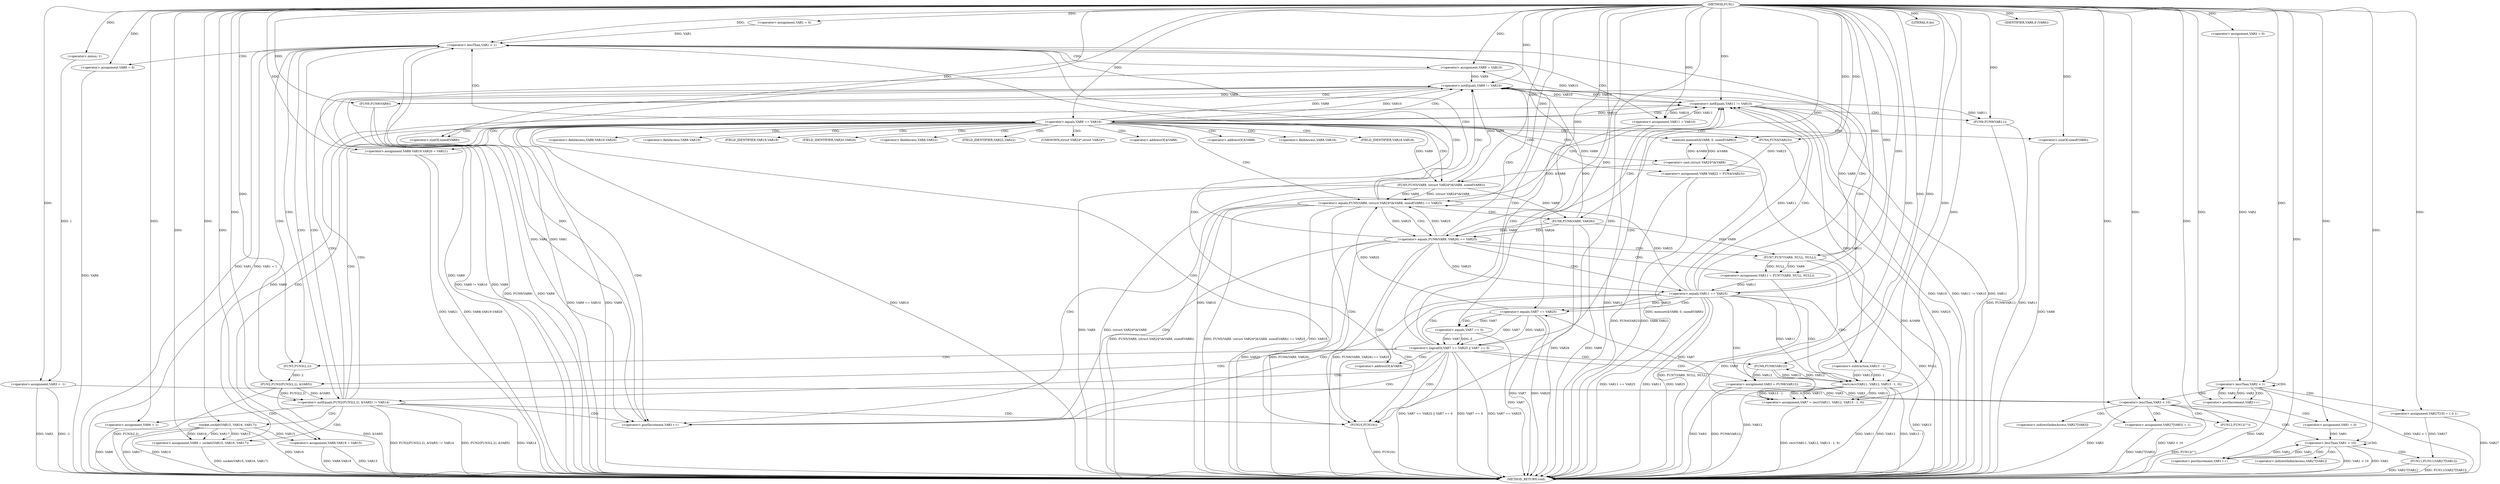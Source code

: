 digraph FUN1 {  
"1000100" [label = "(METHOD,FUN1)" ]
"1000306" [label = "(METHOD_RETURN,void)" ]
"1000105" [label = "(<operator>.assignment,VAR3 = -1)" ]
"1000107" [label = "(<operator>.minus,-1)" ]
"1000110" [label = "(<operator>.assignment,VAR1 = 0)" ]
"1000113" [label = "(<operator>.lessThan,VAR1 < 1)" ]
"1000116" [label = "(<operator>.postIncrement,VAR1++)" ]
"1000122" [label = "(<operator>.assignment,VAR6 = 0)" ]
"1000128" [label = "(<operator>.assignment,VAR9 = VAR10)" ]
"1000132" [label = "(<operator>.assignment,VAR11 = VAR10)" ]
"1000139" [label = "(<operator>.notEquals,FUN2(FUN3(2,2), &VAR5) != VAR14)" ]
"1000140" [label = "(FUN2,FUN2(FUN3(2,2), &VAR5))" ]
"1000141" [label = "(FUN3,FUN3(2,2))" ]
"1000149" [label = "(<operator>.assignment,VAR6 = 1)" ]
"1000152" [label = "(<operator>.assignment,VAR9 = socket(VAR15, VAR16, VAR17))" ]
"1000154" [label = "(socket,socket(VAR15, VAR16, VAR17))" ]
"1000159" [label = "(<operator>.equals,VAR9 == VAR10)" ]
"1000164" [label = "(memset,memset(&VAR8, 0, sizeof(VAR8)))" ]
"1000168" [label = "(<operator>.sizeOf,sizeof(VAR8))" ]
"1000170" [label = "(<operator>.assignment,VAR8.VAR18 = VAR15)" ]
"1000175" [label = "(<operator>.assignment,VAR8.VAR19.VAR20 = VAR21)" ]
"1000182" [label = "(<operator>.assignment,VAR8.VAR22 = FUN4(VAR23))" ]
"1000186" [label = "(FUN4,FUN4(VAR23))" ]
"1000189" [label = "(<operator>.equals,FUN5(VAR9, (struct VAR24*)&VAR8, sizeof(VAR8)) == VAR25)" ]
"1000190" [label = "(FUN5,FUN5(VAR9, (struct VAR24*)&VAR8, sizeof(VAR8)))" ]
"1000192" [label = "(<operator>.cast,(struct VAR24*)&VAR8)" ]
"1000196" [label = "(<operator>.sizeOf,sizeof(VAR8))" ]
"1000202" [label = "(<operator>.equals,FUN6(VAR9, VAR26) == VAR25)" ]
"1000203" [label = "(FUN6,FUN6(VAR9, VAR26))" ]
"1000209" [label = "(<operator>.assignment,VAR11 = FUN7(VAR9, NULL, NULL))" ]
"1000211" [label = "(FUN7,FUN7(VAR9, NULL, NULL))" ]
"1000216" [label = "(<operator>.equals,VAR11 == VAR25)" ]
"1000221" [label = "(<operator>.assignment,VAR7 = recv(VAR11, VAR12, VAR13 - 1, 0))" ]
"1000223" [label = "(recv,recv(VAR11, VAR12, VAR13 - 1, 0))" ]
"1000226" [label = "(<operator>.subtraction,VAR13 - 1)" ]
"1000231" [label = "(<operator>.logicalOr,VAR7 == VAR25 || VAR7 == 0)" ]
"1000232" [label = "(<operator>.equals,VAR7 == VAR25)" ]
"1000235" [label = "(<operator>.equals,VAR7 == 0)" ]
"1000240" [label = "(<operator>.assignment,VAR3 = FUN8(VAR12))" ]
"1000242" [label = "(FUN8,FUN8(VAR12))" ]
"1000244" [label = "(LITERAL,0,do)" ]
"1000246" [label = "(<operator>.notEquals,VAR9 != VAR10)" ]
"1000250" [label = "(FUN9,FUN9(VAR9))" ]
"1000253" [label = "(<operator>.notEquals,VAR11 != VAR10)" ]
"1000257" [label = "(FUN9,FUN9(VAR11))" ]
"1000260" [label = "(IDENTIFIER,VAR6,if (VAR6))" ]
"1000262" [label = "(FUN10,FUN10())" ]
"1000264" [label = "(<operator>.assignment,VAR2 = 0)" ]
"1000267" [label = "(<operator>.lessThan,VAR2 < 1)" ]
"1000270" [label = "(<operator>.postIncrement,VAR2++)" ]
"1000276" [label = "(<operator>.assignment,VAR27[10] = { 0 })" ]
"1000279" [label = "(<operator>.lessThan,VAR3 < 10)" ]
"1000283" [label = "(<operator>.assignment,VAR27[VAR3] = 1)" ]
"1000289" [label = "(<operator>.assignment,VAR1 = 0)" ]
"1000292" [label = "(<operator>.lessThan,VAR1 < 10)" ]
"1000295" [label = "(<operator>.postIncrement,VAR1++)" ]
"1000298" [label = "(FUN11,FUN11(VAR27[VAR1]))" ]
"1000304" [label = "(FUN12,FUN12(\"\"))" ]
"1000144" [label = "(<operator>.addressOf,&VAR5)" ]
"1000165" [label = "(<operator>.addressOf,&VAR8)" ]
"1000171" [label = "(<operator>.fieldAccess,VAR8.VAR18)" ]
"1000173" [label = "(FIELD_IDENTIFIER,VAR18,VAR18)" ]
"1000176" [label = "(<operator>.fieldAccess,VAR8.VAR19.VAR20)" ]
"1000177" [label = "(<operator>.fieldAccess,VAR8.VAR19)" ]
"1000179" [label = "(FIELD_IDENTIFIER,VAR19,VAR19)" ]
"1000180" [label = "(FIELD_IDENTIFIER,VAR20,VAR20)" ]
"1000183" [label = "(<operator>.fieldAccess,VAR8.VAR22)" ]
"1000185" [label = "(FIELD_IDENTIFIER,VAR22,VAR22)" ]
"1000193" [label = "(UNKNOWN,struct VAR24*,struct VAR24*)" ]
"1000194" [label = "(<operator>.addressOf,&VAR8)" ]
"1000284" [label = "(<operator>.indirectIndexAccess,VAR27[VAR3])" ]
"1000299" [label = "(<operator>.indirectIndexAccess,VAR27[VAR1])" ]
  "1000253" -> "1000306"  [ label = "DDG: VAR10"] 
  "1000175" -> "1000306"  [ label = "DDG: VAR21"] 
  "1000231" -> "1000306"  [ label = "DDG: VAR7 == VAR25 || VAR7 == 0"] 
  "1000203" -> "1000306"  [ label = "DDG: VAR26"] 
  "1000159" -> "1000306"  [ label = "DDG: VAR9 == VAR10"] 
  "1000164" -> "1000306"  [ label = "DDG: memset(&VAR8, 0, sizeof(VAR8))"] 
  "1000182" -> "1000306"  [ label = "DDG: FUN4(VAR23)"] 
  "1000298" -> "1000306"  [ label = "DDG: FUN11(VAR27[VAR1])"] 
  "1000186" -> "1000306"  [ label = "DDG: VAR23"] 
  "1000223" -> "1000306"  [ label = "DDG: VAR12"] 
  "1000250" -> "1000306"  [ label = "DDG: VAR9"] 
  "1000192" -> "1000306"  [ label = "DDG: &VAR8"] 
  "1000226" -> "1000306"  [ label = "DDG: VAR13"] 
  "1000292" -> "1000306"  [ label = "DDG: VAR1 < 10"] 
  "1000221" -> "1000306"  [ label = "DDG: recv(VAR11, VAR12, VAR13 - 1, 0)"] 
  "1000283" -> "1000306"  [ label = "DDG: VAR27[VAR3]"] 
  "1000105" -> "1000306"  [ label = "DDG: -1"] 
  "1000235" -> "1000306"  [ label = "DDG: VAR7"] 
  "1000232" -> "1000306"  [ label = "DDG: VAR7"] 
  "1000253" -> "1000306"  [ label = "DDG: VAR11 != VAR10"] 
  "1000231" -> "1000306"  [ label = "DDG: VAR7 == 0"] 
  "1000279" -> "1000306"  [ label = "DDG: VAR3"] 
  "1000189" -> "1000306"  [ label = "DDG: FUN5(VAR9, (struct VAR24*)&VAR8, sizeof(VAR8))"] 
  "1000304" -> "1000306"  [ label = "DDG: FUN12(\"\")"] 
  "1000292" -> "1000306"  [ label = "DDG: VAR1"] 
  "1000216" -> "1000306"  [ label = "DDG: VAR11 == VAR25"] 
  "1000154" -> "1000306"  [ label = "DDG: VAR17"] 
  "1000223" -> "1000306"  [ label = "DDG: VAR13 - 1"] 
  "1000298" -> "1000306"  [ label = "DDG: VAR27[VAR1]"] 
  "1000216" -> "1000306"  [ label = "DDG: VAR11"] 
  "1000113" -> "1000306"  [ label = "DDG: VAR1"] 
  "1000159" -> "1000306"  [ label = "DDG: VAR9"] 
  "1000211" -> "1000306"  [ label = "DDG: NULL"] 
  "1000253" -> "1000306"  [ label = "DDG: VAR11"] 
  "1000189" -> "1000306"  [ label = "DDG: FUN5(VAR9, (struct VAR24*)&VAR8, sizeof(VAR8)) == VAR25"] 
  "1000202" -> "1000306"  [ label = "DDG: VAR25"] 
  "1000122" -> "1000306"  [ label = "DDG: VAR6"] 
  "1000140" -> "1000306"  [ label = "DDG: FUN3(2,2)"] 
  "1000139" -> "1000306"  [ label = "DDG: FUN2(FUN3(2,2), &VAR5) != VAR14"] 
  "1000139" -> "1000306"  [ label = "DDG: FUN2(FUN3(2,2), &VAR5)"] 
  "1000267" -> "1000306"  [ label = "DDG: VAR2"] 
  "1000128" -> "1000306"  [ label = "DDG: VAR9"] 
  "1000154" -> "1000306"  [ label = "DDG: VAR15"] 
  "1000140" -> "1000306"  [ label = "DDG: &VAR5"] 
  "1000267" -> "1000306"  [ label = "DDG: VAR2 < 1"] 
  "1000132" -> "1000306"  [ label = "DDG: VAR10"] 
  "1000190" -> "1000306"  [ label = "DDG: VAR9"] 
  "1000216" -> "1000306"  [ label = "DDG: VAR25"] 
  "1000202" -> "1000306"  [ label = "DDG: FUN6(VAR9, VAR26)"] 
  "1000257" -> "1000306"  [ label = "DDG: VAR11"] 
  "1000175" -> "1000306"  [ label = "DDG: VAR8.VAR19.VAR20"] 
  "1000132" -> "1000306"  [ label = "DDG: VAR11"] 
  "1000211" -> "1000306"  [ label = "DDG: VAR9"] 
  "1000262" -> "1000306"  [ label = "DDG: FUN10()"] 
  "1000152" -> "1000306"  [ label = "DDG: socket(VAR15, VAR16, VAR17)"] 
  "1000196" -> "1000306"  [ label = "DDG: VAR8"] 
  "1000231" -> "1000306"  [ label = "DDG: VAR7 == VAR25"] 
  "1000113" -> "1000306"  [ label = "DDG: VAR1 < 1"] 
  "1000209" -> "1000306"  [ label = "DDG: FUN7(VAR9, NULL, NULL)"] 
  "1000232" -> "1000306"  [ label = "DDG: VAR25"] 
  "1000276" -> "1000306"  [ label = "DDG: VAR27"] 
  "1000240" -> "1000306"  [ label = "DDG: FUN8(VAR12)"] 
  "1000170" -> "1000306"  [ label = "DDG: VAR8.VAR18"] 
  "1000149" -> "1000306"  [ label = "DDG: VAR6"] 
  "1000257" -> "1000306"  [ label = "DDG: FUN9(VAR11)"] 
  "1000250" -> "1000306"  [ label = "DDG: FUN9(VAR9)"] 
  "1000154" -> "1000306"  [ label = "DDG: VAR16"] 
  "1000246" -> "1000306"  [ label = "DDG: VAR9 != VAR10"] 
  "1000139" -> "1000306"  [ label = "DDG: VAR14"] 
  "1000240" -> "1000306"  [ label = "DDG: VAR3"] 
  "1000159" -> "1000306"  [ label = "DDG: VAR10"] 
  "1000182" -> "1000306"  [ label = "DDG: VAR8.VAR22"] 
  "1000190" -> "1000306"  [ label = "DDG: (struct VAR24*)&VAR8"] 
  "1000279" -> "1000306"  [ label = "DDG: VAR3 < 10"] 
  "1000170" -> "1000306"  [ label = "DDG: VAR15"] 
  "1000242" -> "1000306"  [ label = "DDG: VAR12"] 
  "1000105" -> "1000306"  [ label = "DDG: VAR3"] 
  "1000246" -> "1000306"  [ label = "DDG: VAR9"] 
  "1000223" -> "1000306"  [ label = "DDG: VAR11"] 
  "1000202" -> "1000306"  [ label = "DDG: FUN6(VAR9, VAR26) == VAR25"] 
  "1000203" -> "1000306"  [ label = "DDG: VAR9"] 
  "1000189" -> "1000306"  [ label = "DDG: VAR25"] 
  "1000107" -> "1000105"  [ label = "DDG: 1"] 
  "1000100" -> "1000105"  [ label = "DDG: "] 
  "1000100" -> "1000107"  [ label = "DDG: "] 
  "1000100" -> "1000110"  [ label = "DDG: "] 
  "1000116" -> "1000113"  [ label = "DDG: VAR1"] 
  "1000110" -> "1000113"  [ label = "DDG: VAR1"] 
  "1000100" -> "1000113"  [ label = "DDG: "] 
  "1000113" -> "1000116"  [ label = "DDG: VAR1"] 
  "1000100" -> "1000116"  [ label = "DDG: "] 
  "1000100" -> "1000122"  [ label = "DDG: "] 
  "1000253" -> "1000128"  [ label = "DDG: VAR10"] 
  "1000100" -> "1000128"  [ label = "DDG: "] 
  "1000100" -> "1000132"  [ label = "DDG: "] 
  "1000253" -> "1000132"  [ label = "DDG: VAR10"] 
  "1000140" -> "1000139"  [ label = "DDG: FUN3(2,2)"] 
  "1000140" -> "1000139"  [ label = "DDG: &VAR5"] 
  "1000141" -> "1000140"  [ label = "DDG: 2"] 
  "1000100" -> "1000141"  [ label = "DDG: "] 
  "1000100" -> "1000139"  [ label = "DDG: "] 
  "1000100" -> "1000149"  [ label = "DDG: "] 
  "1000154" -> "1000152"  [ label = "DDG: VAR15"] 
  "1000154" -> "1000152"  [ label = "DDG: VAR16"] 
  "1000154" -> "1000152"  [ label = "DDG: VAR17"] 
  "1000100" -> "1000152"  [ label = "DDG: "] 
  "1000100" -> "1000154"  [ label = "DDG: "] 
  "1000152" -> "1000159"  [ label = "DDG: VAR9"] 
  "1000100" -> "1000159"  [ label = "DDG: "] 
  "1000253" -> "1000159"  [ label = "DDG: VAR10"] 
  "1000192" -> "1000164"  [ label = "DDG: &VAR8"] 
  "1000100" -> "1000164"  [ label = "DDG: "] 
  "1000100" -> "1000168"  [ label = "DDG: "] 
  "1000154" -> "1000170"  [ label = "DDG: VAR15"] 
  "1000100" -> "1000170"  [ label = "DDG: "] 
  "1000100" -> "1000175"  [ label = "DDG: "] 
  "1000186" -> "1000182"  [ label = "DDG: VAR23"] 
  "1000100" -> "1000186"  [ label = "DDG: "] 
  "1000190" -> "1000189"  [ label = "DDG: VAR9"] 
  "1000190" -> "1000189"  [ label = "DDG: (struct VAR24*)&VAR8"] 
  "1000159" -> "1000190"  [ label = "DDG: VAR9"] 
  "1000100" -> "1000190"  [ label = "DDG: "] 
  "1000192" -> "1000190"  [ label = "DDG: &VAR8"] 
  "1000164" -> "1000192"  [ label = "DDG: &VAR8"] 
  "1000100" -> "1000196"  [ label = "DDG: "] 
  "1000202" -> "1000189"  [ label = "DDG: VAR25"] 
  "1000216" -> "1000189"  [ label = "DDG: VAR25"] 
  "1000232" -> "1000189"  [ label = "DDG: VAR25"] 
  "1000100" -> "1000189"  [ label = "DDG: "] 
  "1000203" -> "1000202"  [ label = "DDG: VAR9"] 
  "1000203" -> "1000202"  [ label = "DDG: VAR26"] 
  "1000190" -> "1000203"  [ label = "DDG: VAR9"] 
  "1000100" -> "1000203"  [ label = "DDG: "] 
  "1000189" -> "1000202"  [ label = "DDG: VAR25"] 
  "1000100" -> "1000202"  [ label = "DDG: "] 
  "1000211" -> "1000209"  [ label = "DDG: VAR9"] 
  "1000211" -> "1000209"  [ label = "DDG: NULL"] 
  "1000100" -> "1000209"  [ label = "DDG: "] 
  "1000203" -> "1000211"  [ label = "DDG: VAR9"] 
  "1000100" -> "1000211"  [ label = "DDG: "] 
  "1000209" -> "1000216"  [ label = "DDG: VAR11"] 
  "1000100" -> "1000216"  [ label = "DDG: "] 
  "1000202" -> "1000216"  [ label = "DDG: VAR25"] 
  "1000223" -> "1000221"  [ label = "DDG: VAR11"] 
  "1000223" -> "1000221"  [ label = "DDG: VAR12"] 
  "1000223" -> "1000221"  [ label = "DDG: VAR13 - 1"] 
  "1000223" -> "1000221"  [ label = "DDG: 0"] 
  "1000100" -> "1000221"  [ label = "DDG: "] 
  "1000216" -> "1000223"  [ label = "DDG: VAR11"] 
  "1000100" -> "1000223"  [ label = "DDG: "] 
  "1000242" -> "1000223"  [ label = "DDG: VAR12"] 
  "1000226" -> "1000223"  [ label = "DDG: VAR13"] 
  "1000226" -> "1000223"  [ label = "DDG: 1"] 
  "1000100" -> "1000226"  [ label = "DDG: "] 
  "1000232" -> "1000231"  [ label = "DDG: VAR7"] 
  "1000232" -> "1000231"  [ label = "DDG: VAR25"] 
  "1000221" -> "1000232"  [ label = "DDG: VAR7"] 
  "1000100" -> "1000232"  [ label = "DDG: "] 
  "1000216" -> "1000232"  [ label = "DDG: VAR25"] 
  "1000235" -> "1000231"  [ label = "DDG: VAR7"] 
  "1000235" -> "1000231"  [ label = "DDG: 0"] 
  "1000232" -> "1000235"  [ label = "DDG: VAR7"] 
  "1000100" -> "1000235"  [ label = "DDG: "] 
  "1000242" -> "1000240"  [ label = "DDG: VAR12"] 
  "1000100" -> "1000240"  [ label = "DDG: "] 
  "1000223" -> "1000242"  [ label = "DDG: VAR12"] 
  "1000100" -> "1000242"  [ label = "DDG: "] 
  "1000100" -> "1000244"  [ label = "DDG: "] 
  "1000159" -> "1000246"  [ label = "DDG: VAR9"] 
  "1000128" -> "1000246"  [ label = "DDG: VAR9"] 
  "1000190" -> "1000246"  [ label = "DDG: VAR9"] 
  "1000211" -> "1000246"  [ label = "DDG: VAR9"] 
  "1000203" -> "1000246"  [ label = "DDG: VAR9"] 
  "1000100" -> "1000246"  [ label = "DDG: "] 
  "1000159" -> "1000246"  [ label = "DDG: VAR10"] 
  "1000253" -> "1000246"  [ label = "DDG: VAR10"] 
  "1000246" -> "1000250"  [ label = "DDG: VAR9"] 
  "1000100" -> "1000250"  [ label = "DDG: "] 
  "1000216" -> "1000253"  [ label = "DDG: VAR11"] 
  "1000132" -> "1000253"  [ label = "DDG: VAR11"] 
  "1000223" -> "1000253"  [ label = "DDG: VAR11"] 
  "1000100" -> "1000253"  [ label = "DDG: "] 
  "1000246" -> "1000253"  [ label = "DDG: VAR10"] 
  "1000253" -> "1000257"  [ label = "DDG: VAR11"] 
  "1000100" -> "1000257"  [ label = "DDG: "] 
  "1000100" -> "1000260"  [ label = "DDG: "] 
  "1000100" -> "1000262"  [ label = "DDG: "] 
  "1000100" -> "1000264"  [ label = "DDG: "] 
  "1000264" -> "1000267"  [ label = "DDG: VAR2"] 
  "1000270" -> "1000267"  [ label = "DDG: VAR2"] 
  "1000100" -> "1000267"  [ label = "DDG: "] 
  "1000267" -> "1000270"  [ label = "DDG: VAR2"] 
  "1000100" -> "1000270"  [ label = "DDG: "] 
  "1000100" -> "1000276"  [ label = "DDG: "] 
  "1000240" -> "1000279"  [ label = "DDG: VAR3"] 
  "1000105" -> "1000279"  [ label = "DDG: VAR3"] 
  "1000100" -> "1000279"  [ label = "DDG: "] 
  "1000100" -> "1000283"  [ label = "DDG: "] 
  "1000100" -> "1000289"  [ label = "DDG: "] 
  "1000289" -> "1000292"  [ label = "DDG: VAR1"] 
  "1000295" -> "1000292"  [ label = "DDG: VAR1"] 
  "1000100" -> "1000292"  [ label = "DDG: "] 
  "1000292" -> "1000295"  [ label = "DDG: VAR1"] 
  "1000100" -> "1000295"  [ label = "DDG: "] 
  "1000276" -> "1000298"  [ label = "DDG: VAR27"] 
  "1000100" -> "1000304"  [ label = "DDG: "] 
  "1000113" -> "1000128"  [ label = "CDG: "] 
  "1000113" -> "1000141"  [ label = "CDG: "] 
  "1000113" -> "1000139"  [ label = "CDG: "] 
  "1000113" -> "1000144"  [ label = "CDG: "] 
  "1000113" -> "1000122"  [ label = "CDG: "] 
  "1000113" -> "1000132"  [ label = "CDG: "] 
  "1000113" -> "1000140"  [ label = "CDG: "] 
  "1000139" -> "1000149"  [ label = "CDG: "] 
  "1000139" -> "1000154"  [ label = "CDG: "] 
  "1000139" -> "1000152"  [ label = "CDG: "] 
  "1000139" -> "1000159"  [ label = "CDG: "] 
  "1000139" -> "1000116"  [ label = "CDG: "] 
  "1000139" -> "1000246"  [ label = "CDG: "] 
  "1000139" -> "1000253"  [ label = "CDG: "] 
  "1000139" -> "1000113"  [ label = "CDG: "] 
  "1000139" -> "1000262"  [ label = "CDG: "] 
  "1000159" -> "1000164"  [ label = "CDG: "] 
  "1000159" -> "1000182"  [ label = "CDG: "] 
  "1000159" -> "1000180"  [ label = "CDG: "] 
  "1000159" -> "1000183"  [ label = "CDG: "] 
  "1000159" -> "1000165"  [ label = "CDG: "] 
  "1000159" -> "1000190"  [ label = "CDG: "] 
  "1000159" -> "1000175"  [ label = "CDG: "] 
  "1000159" -> "1000179"  [ label = "CDG: "] 
  "1000159" -> "1000194"  [ label = "CDG: "] 
  "1000159" -> "1000192"  [ label = "CDG: "] 
  "1000159" -> "1000176"  [ label = "CDG: "] 
  "1000159" -> "1000185"  [ label = "CDG: "] 
  "1000159" -> "1000186"  [ label = "CDG: "] 
  "1000159" -> "1000189"  [ label = "CDG: "] 
  "1000159" -> "1000196"  [ label = "CDG: "] 
  "1000159" -> "1000168"  [ label = "CDG: "] 
  "1000159" -> "1000173"  [ label = "CDG: "] 
  "1000159" -> "1000170"  [ label = "CDG: "] 
  "1000159" -> "1000171"  [ label = "CDG: "] 
  "1000159" -> "1000193"  [ label = "CDG: "] 
  "1000159" -> "1000177"  [ label = "CDG: "] 
  "1000159" -> "1000116"  [ label = "CDG: "] 
  "1000159" -> "1000246"  [ label = "CDG: "] 
  "1000159" -> "1000253"  [ label = "CDG: "] 
  "1000159" -> "1000113"  [ label = "CDG: "] 
  "1000159" -> "1000262"  [ label = "CDG: "] 
  "1000189" -> "1000203"  [ label = "CDG: "] 
  "1000189" -> "1000202"  [ label = "CDG: "] 
  "1000189" -> "1000116"  [ label = "CDG: "] 
  "1000189" -> "1000246"  [ label = "CDG: "] 
  "1000189" -> "1000253"  [ label = "CDG: "] 
  "1000189" -> "1000113"  [ label = "CDG: "] 
  "1000189" -> "1000262"  [ label = "CDG: "] 
  "1000202" -> "1000211"  [ label = "CDG: "] 
  "1000202" -> "1000216"  [ label = "CDG: "] 
  "1000202" -> "1000209"  [ label = "CDG: "] 
  "1000202" -> "1000116"  [ label = "CDG: "] 
  "1000202" -> "1000246"  [ label = "CDG: "] 
  "1000202" -> "1000253"  [ label = "CDG: "] 
  "1000202" -> "1000113"  [ label = "CDG: "] 
  "1000202" -> "1000262"  [ label = "CDG: "] 
  "1000216" -> "1000221"  [ label = "CDG: "] 
  "1000216" -> "1000226"  [ label = "CDG: "] 
  "1000216" -> "1000232"  [ label = "CDG: "] 
  "1000216" -> "1000231"  [ label = "CDG: "] 
  "1000216" -> "1000223"  [ label = "CDG: "] 
  "1000216" -> "1000116"  [ label = "CDG: "] 
  "1000216" -> "1000246"  [ label = "CDG: "] 
  "1000216" -> "1000253"  [ label = "CDG: "] 
  "1000216" -> "1000113"  [ label = "CDG: "] 
  "1000216" -> "1000262"  [ label = "CDG: "] 
  "1000231" -> "1000242"  [ label = "CDG: "] 
  "1000231" -> "1000240"  [ label = "CDG: "] 
  "1000231" -> "1000141"  [ label = "CDG: "] 
  "1000231" -> "1000139"  [ label = "CDG: "] 
  "1000231" -> "1000144"  [ label = "CDG: "] 
  "1000231" -> "1000116"  [ label = "CDG: "] 
  "1000231" -> "1000246"  [ label = "CDG: "] 
  "1000231" -> "1000253"  [ label = "CDG: "] 
  "1000231" -> "1000113"  [ label = "CDG: "] 
  "1000231" -> "1000140"  [ label = "CDG: "] 
  "1000231" -> "1000262"  [ label = "CDG: "] 
  "1000232" -> "1000235"  [ label = "CDG: "] 
  "1000246" -> "1000250"  [ label = "CDG: "] 
  "1000253" -> "1000257"  [ label = "CDG: "] 
  "1000267" -> "1000276"  [ label = "CDG: "] 
  "1000267" -> "1000270"  [ label = "CDG: "] 
  "1000267" -> "1000279"  [ label = "CDG: "] 
  "1000267" -> "1000267"  [ label = "CDG: "] 
  "1000279" -> "1000284"  [ label = "CDG: "] 
  "1000279" -> "1000289"  [ label = "CDG: "] 
  "1000279" -> "1000304"  [ label = "CDG: "] 
  "1000279" -> "1000292"  [ label = "CDG: "] 
  "1000279" -> "1000283"  [ label = "CDG: "] 
  "1000292" -> "1000298"  [ label = "CDG: "] 
  "1000292" -> "1000295"  [ label = "CDG: "] 
  "1000292" -> "1000292"  [ label = "CDG: "] 
  "1000292" -> "1000299"  [ label = "CDG: "] 
}
